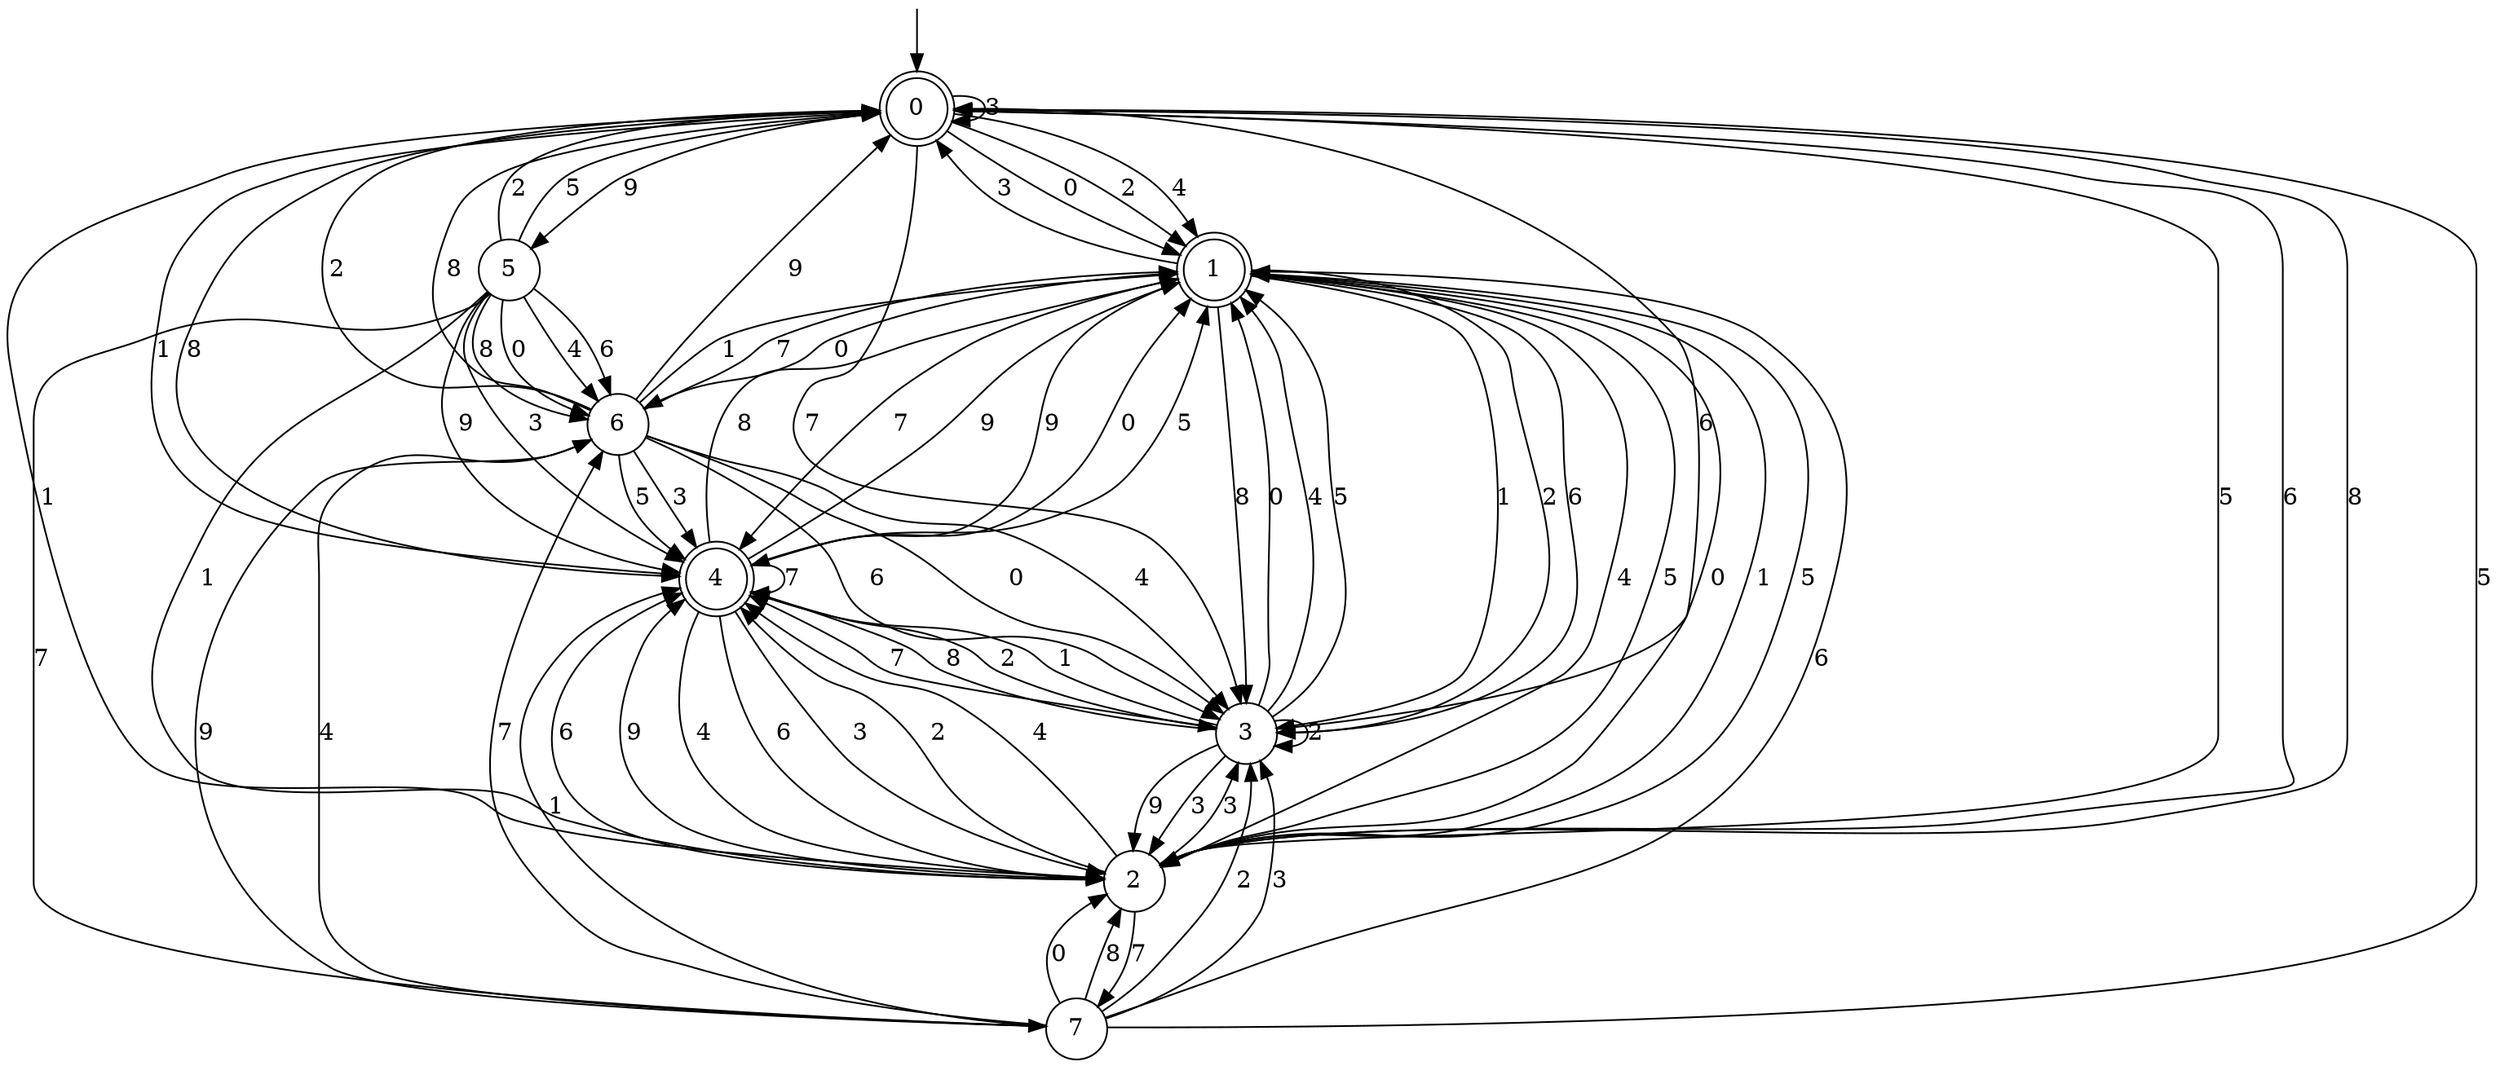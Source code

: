 digraph g {

	s0 [shape="doublecircle" label="0"];
	s1 [shape="doublecircle" label="1"];
	s2 [shape="circle" label="2"];
	s3 [shape="circle" label="3"];
	s4 [shape="doublecircle" label="4"];
	s5 [shape="circle" label="5"];
	s6 [shape="circle" label="6"];
	s7 [shape="circle" label="7"];
	s0 -> s1 [label="0"];
	s0 -> s2 [label="1"];
	s0 -> s1 [label="2"];
	s0 -> s0 [label="3"];
	s0 -> s1 [label="4"];
	s0 -> s2 [label="5"];
	s0 -> s2 [label="6"];
	s0 -> s3 [label="7"];
	s0 -> s4 [label="8"];
	s0 -> s5 [label="9"];
	s1 -> s6 [label="0"];
	s1 -> s3 [label="1"];
	s1 -> s3 [label="2"];
	s1 -> s0 [label="3"];
	s1 -> s2 [label="4"];
	s1 -> s2 [label="5"];
	s1 -> s3 [label="6"];
	s1 -> s4 [label="7"];
	s1 -> s3 [label="8"];
	s1 -> s4 [label="9"];
	s2 -> s1 [label="0"];
	s2 -> s1 [label="1"];
	s2 -> s4 [label="2"];
	s2 -> s3 [label="3"];
	s2 -> s4 [label="4"];
	s2 -> s1 [label="5"];
	s2 -> s4 [label="6"];
	s2 -> s7 [label="7"];
	s2 -> s0 [label="8"];
	s2 -> s4 [label="9"];
	s3 -> s1 [label="0"];
	s3 -> s4 [label="1"];
	s3 -> s3 [label="2"];
	s3 -> s2 [label="3"];
	s3 -> s1 [label="4"];
	s3 -> s1 [label="5"];
	s3 -> s0 [label="6"];
	s3 -> s4 [label="7"];
	s3 -> s4 [label="8"];
	s3 -> s2 [label="9"];
	s4 -> s1 [label="0"];
	s4 -> s0 [label="1"];
	s4 -> s3 [label="2"];
	s4 -> s2 [label="3"];
	s4 -> s2 [label="4"];
	s4 -> s1 [label="5"];
	s4 -> s2 [label="6"];
	s4 -> s4 [label="7"];
	s4 -> s1 [label="8"];
	s4 -> s1 [label="9"];
	s5 -> s6 [label="0"];
	s5 -> s2 [label="1"];
	s5 -> s0 [label="2"];
	s5 -> s4 [label="3"];
	s5 -> s6 [label="4"];
	s5 -> s0 [label="5"];
	s5 -> s6 [label="6"];
	s5 -> s7 [label="7"];
	s5 -> s6 [label="8"];
	s5 -> s4 [label="9"];
	s6 -> s3 [label="0"];
	s6 -> s1 [label="1"];
	s6 -> s0 [label="2"];
	s6 -> s4 [label="3"];
	s6 -> s3 [label="4"];
	s6 -> s4 [label="5"];
	s6 -> s3 [label="6"];
	s6 -> s1 [label="7"];
	s6 -> s0 [label="8"];
	s6 -> s0 [label="9"];
	s7 -> s2 [label="0"];
	s7 -> s4 [label="1"];
	s7 -> s3 [label="2"];
	s7 -> s3 [label="3"];
	s7 -> s6 [label="4"];
	s7 -> s0 [label="5"];
	s7 -> s1 [label="6"];
	s7 -> s6 [label="7"];
	s7 -> s2 [label="8"];
	s7 -> s6 [label="9"];

__start0 [label="" shape="none" width="0" height="0"];
__start0 -> s0;

}
